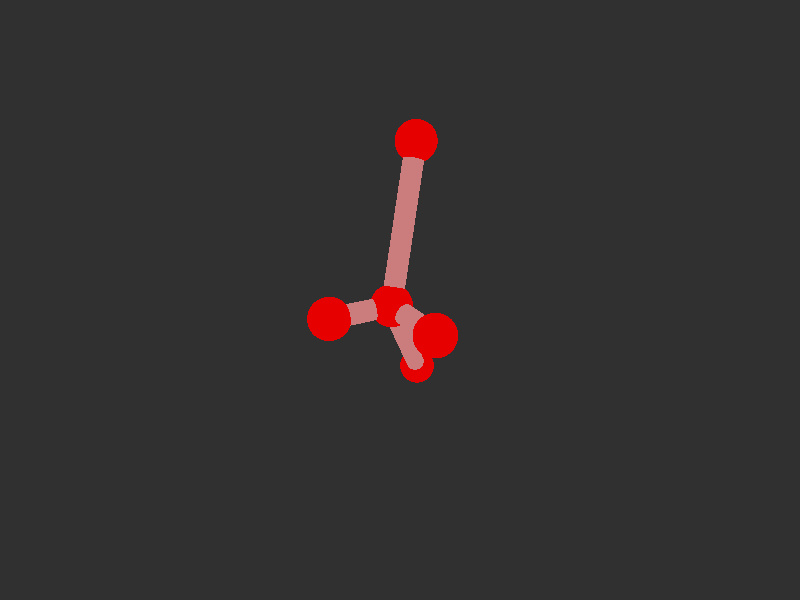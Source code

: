 #version 3.7; 
    global_settings { assumed_gamma 1.0 }
    

    camera {
    location  <20, 20, 20>
    right     x*image_width/image_height
    look_at   <0, 0, 0>
    angle 58
    }

    background { color rgb<1,1,1>*0.03 }


    light_source { <-20, 30, -25> color red 0.6 green 0.6 blue 0.6 }
    light_source { < 20, 30, -25> color red 0.6 green 0.6 blue 0.6 }
    
    #declare m = 1;
    union {

    union {
    sphere { m*<1.0297127111133155,0.42427298409198255,0.47470194508750974>, 1 }        
    sphere {  m*<1.2736738466398287,0.4582280338603042,3.464571749916752>, 1 }
    sphere {  m*<3.7669210357023646,0.45822803386030403,-0.7527104585738653>, 1 }
    sphere {  m*<-2.9259560891336203,6.659894148540536,-1.8641442409492963>, 1}
    sphere { m*<-3.800903388476432,-7.852302836618098,-2.380796077247761>, 1 }    

        pigment { color rgb<0.8,0,0>  }
    finish { ambient 0.1 diffuse 0.7 phong 1 }
    }    
    union {
    cylinder { m*<1.2736738466398287,0.4582280338603042,3.464571749916752>, <1.0297127111133155,0.42427298409198255,0.47470194508750974>, 0.5 }
    cylinder { m*<3.7669210357023646,0.45822803386030403,-0.7527104585738653>, <1.0297127111133155,0.42427298409198255,0.47470194508750974>, 0.5}
    cylinder { m*<-2.9259560891336203,6.659894148540536,-1.8641442409492963>, <1.0297127111133155,0.42427298409198255,0.47470194508750974>, 0.5 }
    cylinder {  m*<-3.800903388476432,-7.852302836618098,-2.380796077247761>, <1.0297127111133155,0.42427298409198255,0.47470194508750974>, 0.5}

    pigment { color rgb<0.6,.2,.2>  }
    finish { ambient 0.1 diffuse 0.7 phong 1 }    
    }
    
    // rotate <0, 0, 0>
    }
    #version 3.7; 
    global_settings { assumed_gamma 1.0 }
    

    camera {
    location  <20, 20, 20>
    right     x*image_width/image_height
    look_at   <0, 0, 0>
    angle 58
    }

    background { color rgb<1,1,1>*0.03 }


    light_source { <-20, 30, -25> color red 0.6 green 0.6 blue 0.6 }
    light_source { < 20, 30, -25> color red 0.6 green 0.6 blue 0.6 }
    
    #declare m = 1;
    union {

    union {
    sphere { m*<1.0297127111133155,0.42427298409198255,0.47470194508750974>, 1 }        
    sphere {  m*<1.2736738466398287,0.4582280338603042,3.464571749916752>, 1 }
    sphere {  m*<3.7669210357023646,0.45822803386030403,-0.7527104585738653>, 1 }
    sphere {  m*<-2.9259560891336203,6.659894148540536,-1.8641442409492963>, 1}
    sphere { m*<-3.800903388476432,-7.852302836618098,-2.380796077247761>, 1 }    

        pigment { color rgb<0.8,0,0>  }
    finish { ambient 0.1 diffuse 0.7 phong 1 }
    }    
    union {
    cylinder { m*<1.2736738466398287,0.4582280338603042,3.464571749916752>, <1.0297127111133155,0.42427298409198255,0.47470194508750974>, 0.5 }
    cylinder { m*<3.7669210357023646,0.45822803386030403,-0.7527104585738653>, <1.0297127111133155,0.42427298409198255,0.47470194508750974>, 0.5}
    cylinder { m*<-2.9259560891336203,6.659894148540536,-1.8641442409492963>, <1.0297127111133155,0.42427298409198255,0.47470194508750974>, 0.5 }
    cylinder {  m*<-3.800903388476432,-7.852302836618098,-2.380796077247761>, <1.0297127111133155,0.42427298409198255,0.47470194508750974>, 0.5}

    pigment { color rgb<0.6,.2,.2>  }
    finish { ambient 0.1 diffuse 0.7 phong 1 }    
    }
    
    // rotate <0, 0, 0>
    }
    